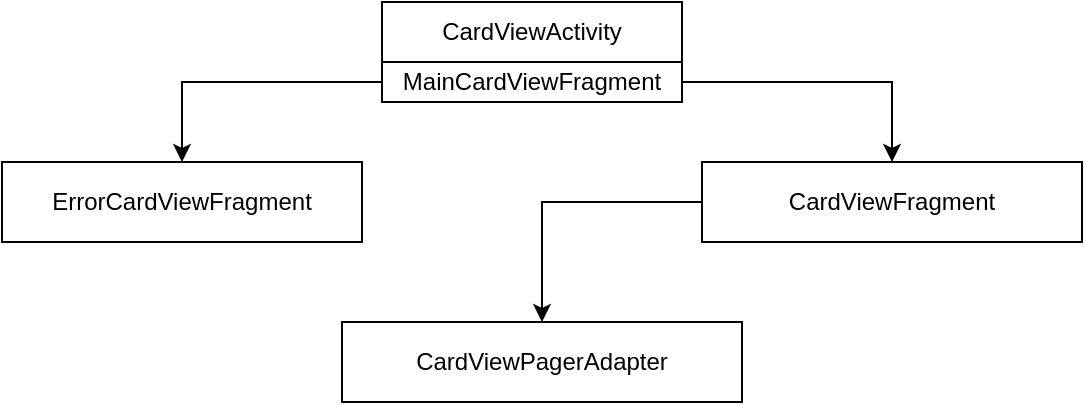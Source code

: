 <mxfile version="14.9.0" type="github">
  <diagram id="UNK-oPW378oT5y46WF0x" name="Page-1">
    <mxGraphModel dx="1021" dy="579" grid="1" gridSize="10" guides="1" tooltips="1" connect="1" arrows="1" fold="1" page="1" pageScale="1" pageWidth="827" pageHeight="1169" math="0" shadow="0">
      <root>
        <mxCell id="0" />
        <mxCell id="1" parent="0" />
        <mxCell id="2J0O7pO9YUwtcyIJuyCy-1" value="CardViewActivity" style="rounded=0;whiteSpace=wrap;html=1;" vertex="1" parent="1">
          <mxGeometry x="340" y="120" width="150" height="30" as="geometry" />
        </mxCell>
        <mxCell id="2J0O7pO9YUwtcyIJuyCy-8" style="edgeStyle=orthogonalEdgeStyle;rounded=0;orthogonalLoop=1;jettySize=auto;html=1;exitX=0;exitY=0.5;exitDx=0;exitDy=0;entryX=0.5;entryY=0;entryDx=0;entryDy=0;" edge="1" parent="1" source="2J0O7pO9YUwtcyIJuyCy-2" target="2J0O7pO9YUwtcyIJuyCy-3">
          <mxGeometry relative="1" as="geometry" />
        </mxCell>
        <mxCell id="2J0O7pO9YUwtcyIJuyCy-9" style="edgeStyle=orthogonalEdgeStyle;rounded=0;orthogonalLoop=1;jettySize=auto;html=1;exitX=1;exitY=0.5;exitDx=0;exitDy=0;entryX=0.5;entryY=0;entryDx=0;entryDy=0;" edge="1" parent="1" source="2J0O7pO9YUwtcyIJuyCy-2" target="2J0O7pO9YUwtcyIJuyCy-4">
          <mxGeometry relative="1" as="geometry" />
        </mxCell>
        <mxCell id="2J0O7pO9YUwtcyIJuyCy-2" value="MainCardViewFragment" style="rounded=0;whiteSpace=wrap;html=1;" vertex="1" parent="1">
          <mxGeometry x="340" y="150" width="150" height="20" as="geometry" />
        </mxCell>
        <mxCell id="2J0O7pO9YUwtcyIJuyCy-3" value="ErrorCardViewFragment" style="rounded=0;whiteSpace=wrap;html=1;" vertex="1" parent="1">
          <mxGeometry x="150" y="200" width="180" height="40" as="geometry" />
        </mxCell>
        <mxCell id="2J0O7pO9YUwtcyIJuyCy-11" style="edgeStyle=orthogonalEdgeStyle;rounded=0;orthogonalLoop=1;jettySize=auto;html=1;exitX=0;exitY=0.5;exitDx=0;exitDy=0;" edge="1" parent="1" source="2J0O7pO9YUwtcyIJuyCy-4" target="2J0O7pO9YUwtcyIJuyCy-10">
          <mxGeometry relative="1" as="geometry" />
        </mxCell>
        <mxCell id="2J0O7pO9YUwtcyIJuyCy-4" value="CardViewFragment" style="rounded=0;whiteSpace=wrap;html=1;" vertex="1" parent="1">
          <mxGeometry x="500" y="200" width="190" height="40" as="geometry" />
        </mxCell>
        <mxCell id="2J0O7pO9YUwtcyIJuyCy-10" value="CardViewPagerAdapter" style="rounded=0;whiteSpace=wrap;html=1;" vertex="1" parent="1">
          <mxGeometry x="320" y="280" width="200" height="40" as="geometry" />
        </mxCell>
      </root>
    </mxGraphModel>
  </diagram>
</mxfile>
